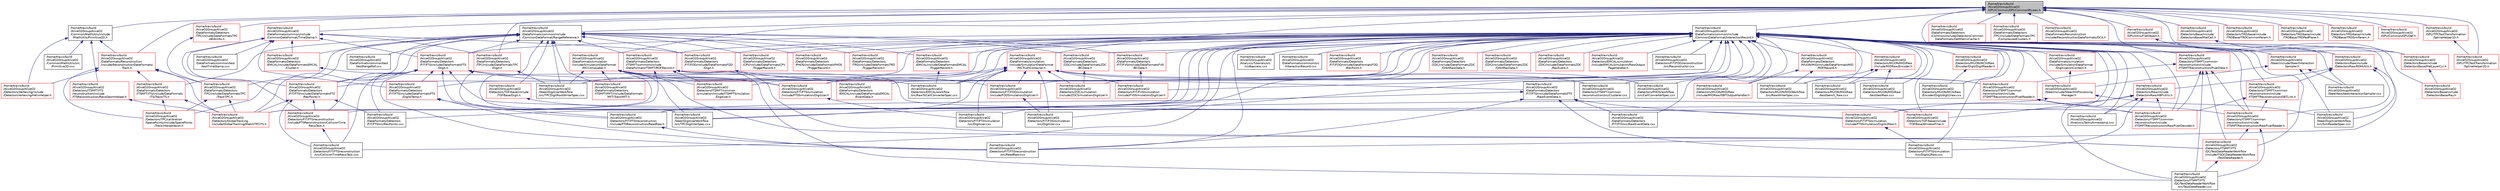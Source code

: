 digraph "/home/travis/build/AliceO2Group/AliceO2/GPU/Common/GPUCommonRtypes.h"
{
 // INTERACTIVE_SVG=YES
  bgcolor="transparent";
  edge [fontname="Helvetica",fontsize="10",labelfontname="Helvetica",labelfontsize="10"];
  node [fontname="Helvetica",fontsize="10",shape=record];
  Node2 [label="/home/travis/build\l/AliceO2Group/AliceO2\l/GPU/Common/GPUCommonRtypes.h",height=0.2,width=0.4,color="black", fillcolor="grey75", style="filled", fontcolor="black"];
  Node2 -> Node3 [dir="back",color="midnightblue",fontsize="10",style="solid",fontname="Helvetica"];
  Node3 [label="/home/travis/build\l/AliceO2Group/AliceO2\l/Common/MathUtils/include\l/MathUtils/Primitive2D.h",height=0.2,width=0.4,color="black",URL="$d8/d77/Primitive2D_8h.html",tooltip="Declarations of 2D primitives: straight line (XY interval) and circle. "];
  Node3 -> Node4 [dir="back",color="midnightblue",fontsize="10",style="solid",fontname="Helvetica"];
  Node4 [label="/home/travis/build\l/AliceO2Group/AliceO2\l/Common/MathUtils/src\l/Primitive2D.cxx",height=0.2,width=0.4,color="black",URL="$d7/d58/Primitive2D_8cxx.html"];
  Node3 -> Node5 [dir="back",color="midnightblue",fontsize="10",style="solid",fontname="Helvetica"];
  Node5 [label="/home/travis/build\l/AliceO2Group/AliceO2\l/DataFormats/Reconstruction\l/include/ReconstructionDataFormats/\lTrack.h",height=0.2,width=0.4,color="red",URL="$d7/d8b/DataFormats_2Reconstruction_2include_2ReconstructionDataFormats_2Track_8h.html"];
  Node5 -> Node14 [dir="back",color="midnightblue",fontsize="10",style="solid",fontname="Helvetica"];
  Node14 [label="/home/travis/build\l/AliceO2Group/AliceO2\l/DataFormats/Detectors\l/ITSMFT/ITS/include/DataFormats\lITS/TrackITS.h",height=0.2,width=0.4,color="red",URL="$d1/d71/TrackITS_8h.html",tooltip="Definition of the ITS track. "];
  Node14 -> Node16 [dir="back",color="midnightblue",fontsize="10",style="solid",fontname="Helvetica"];
  Node16 [label="/home/travis/build\l/AliceO2Group/AliceO2\l/Detectors/GlobalTracking\l/include/GlobalTracking/MatchTPCITS.h",height=0.2,width=0.4,color="red",URL="$d3/dac/MatchTPCITS_8h.html",tooltip="Class to perform TPC ITS matching. "];
  Node14 -> Node38 [dir="back",color="midnightblue",fontsize="10",style="solid",fontname="Helvetica"];
  Node38 [label="/home/travis/build\l/AliceO2Group/AliceO2\l/Detectors/TPC/calibration\l/SpacePoints/include/SpacePoints\l/TrackInterpolation.h",height=0.2,width=0.4,color="red",URL="$d3/d0c/TrackInterpolation_8h.html",tooltip="Definition of the TrackInterpolation class. "];
  Node5 -> Node48 [dir="back",color="midnightblue",fontsize="10",style="solid",fontname="Helvetica"];
  Node48 [label="/home/travis/build\l/AliceO2Group/AliceO2\l/DataFormats/Detectors\l/TPC/include/DataFormatsTPC\l/TrackTPC.h",height=0.2,width=0.4,color="red",URL="$d5/dc9/TrackTPC_8h.html"];
  Node48 -> Node16 [dir="back",color="midnightblue",fontsize="10",style="solid",fontname="Helvetica"];
  Node48 -> Node38 [dir="back",color="midnightblue",fontsize="10",style="solid",fontname="Helvetica"];
  Node5 -> Node16 [dir="back",color="midnightblue",fontsize="10",style="solid",fontname="Helvetica"];
  Node5 -> Node38 [dir="back",color="midnightblue",fontsize="10",style="solid",fontname="Helvetica"];
  Node5 -> Node117 [dir="back",color="midnightblue",fontsize="10",style="solid",fontname="Helvetica"];
  Node117 [label="/home/travis/build\l/AliceO2Group/AliceO2\l/Detectors/Vertexing/include\l/DetectorsVertexing/HelixHelper.h",height=0.2,width=0.4,color="red",URL="$d1/dbb/HelixHelper_8h.html",tooltip="Helper classes for helical tracks manipulations. "];
  Node3 -> Node118 [dir="back",color="midnightblue",fontsize="10",style="solid",fontname="Helvetica"];
  Node118 [label="/home/travis/build\l/AliceO2Group/AliceO2\l/Detectors/ITSMFT/ITS\l/reconstruction/include\l/ITSReconstruction/RecoGeomHelper.h",height=0.2,width=0.4,color="red",URL="$d4/d9f/RecoGeomHelper_8h.html",tooltip="Declarations of the helper class for clusters / roadwidth matching. "];
  Node118 -> Node16 [dir="back",color="midnightblue",fontsize="10",style="solid",fontname="Helvetica"];
  Node3 -> Node117 [dir="back",color="midnightblue",fontsize="10",style="solid",fontname="Helvetica"];
  Node2 -> Node120 [dir="back",color="midnightblue",fontsize="10",style="solid",fontname="Helvetica"];
  Node120 [label="/home/travis/build\l/AliceO2Group/AliceO2\l/DataFormats/common/include\l/CommonDataFormat/InteractionRecord.h",height=0.2,width=0.4,color="black",URL="$d9/d80/InteractionRecord_8h.html"];
  Node120 -> Node121 [dir="back",color="midnightblue",fontsize="10",style="solid",fontname="Helvetica"];
  Node121 [label="/home/travis/build\l/AliceO2Group/AliceO2\l/Analysis/Tasks/timestamp.cxx",height=0.2,width=0.4,color="black",URL="$d7/d26/timestamp_8cxx.html"];
  Node120 -> Node122 [dir="back",color="midnightblue",fontsize="10",style="solid",fontname="Helvetica"];
  Node122 [label="/home/travis/build\l/AliceO2Group/AliceO2\l/Analysis/Tutorials/src\l/ccdbaccess.cxx",height=0.2,width=0.4,color="black",URL="$d4/da6/ccdbaccess_8cxx.html"];
  Node120 -> Node123 [dir="back",color="midnightblue",fontsize="10",style="solid",fontname="Helvetica"];
  Node123 [label="/home/travis/build\l/AliceO2Group/AliceO2\l/DataFormats/common/src\l/InteractionRecord.cxx",height=0.2,width=0.4,color="black",URL="$d3/d7a/InteractionRecord_8cxx.html"];
  Node120 -> Node124 [dir="back",color="midnightblue",fontsize="10",style="solid",fontname="Helvetica"];
  Node124 [label="/home/travis/build\l/AliceO2Group/AliceO2\l/DataFormats/Detectors\l/CPV/include/DataFormatsCPV\l/TriggerRecord.h",height=0.2,width=0.4,color="red",URL="$d6/d7a/CPV_2include_2DataFormatsCPV_2TriggerRecord_8h.html"];
  Node120 -> Node132 [dir="back",color="midnightblue",fontsize="10",style="solid",fontname="Helvetica"];
  Node132 [label="/home/travis/build\l/AliceO2Group/AliceO2\l/DataFormats/Detectors\l/EMCAL/include/DataFormatsEMCAL\l/EventData.h",height=0.2,width=0.4,color="red",URL="$dd/df3/EventData_8h.html"];
  Node120 -> Node138 [dir="back",color="midnightblue",fontsize="10",style="solid",fontname="Helvetica"];
  Node138 [label="/home/travis/build\l/AliceO2Group/AliceO2\l/DataFormats/Detectors\l/EMCAL/include/DataFormatsEMCAL\l/TriggerRecord.h",height=0.2,width=0.4,color="red",URL="$d9/d38/EMCAL_2include_2DataFormatsEMCAL_2TriggerRecord_8h.html"];
  Node138 -> Node153 [dir="back",color="midnightblue",fontsize="10",style="solid",fontname="Helvetica"];
  Node153 [label="/home/travis/build\l/AliceO2Group/AliceO2\l/Detectors/EMCAL/workflow\l/src/RawToCellConverterSpec.cxx",height=0.2,width=0.4,color="black",URL="$dd/d4a/RawToCellConverterSpec_8cxx.html"];
  Node120 -> Node156 [dir="back",color="midnightblue",fontsize="10",style="solid",fontname="Helvetica"];
  Node156 [label="/home/travis/build\l/AliceO2Group/AliceO2\l/DataFormats/Detectors\l/FIT/FDD/include/DataFormatsFDD\l/Digit.h",height=0.2,width=0.4,color="red",URL="$d9/dc4/DataFormats_2Detectors_2FIT_2FDD_2include_2DataFormatsFDD_2Digit_8h.html"];
  Node156 -> Node162 [dir="back",color="midnightblue",fontsize="10",style="solid",fontname="Helvetica"];
  Node162 [label="/home/travis/build\l/AliceO2Group/AliceO2\l/Detectors/FIT/FDD/simulation\l/include/FDDSimulation/Digitizer.h",height=0.2,width=0.4,color="red",URL="$d3/d51/FIT_2FDD_2simulation_2include_2FDDSimulation_2Digitizer_8h.html"];
  Node162 -> Node163 [dir="back",color="midnightblue",fontsize="10",style="solid",fontname="Helvetica"];
  Node163 [label="/home/travis/build\l/AliceO2Group/AliceO2\l/Detectors/FIT/FDD/simulation\l/src/Digitizer.cxx",height=0.2,width=0.4,color="black",URL="$d0/d8c/FIT_2FDD_2simulation_2src_2Digitizer_8cxx.html"];
  Node120 -> Node167 [dir="back",color="midnightblue",fontsize="10",style="solid",fontname="Helvetica"];
  Node167 [label="/home/travis/build\l/AliceO2Group/AliceO2\l/DataFormats/Detectors\l/FIT/FDD/include/DataFormatsFDD\l/RecPoint.h",height=0.2,width=0.4,color="red",URL="$d8/d0c/RecPoint_8h.html",tooltip="Definition of the FDD RecPoint class. "];
  Node120 -> Node171 [dir="back",color="midnightblue",fontsize="10",style="solid",fontname="Helvetica"];
  Node171 [label="/home/travis/build\l/AliceO2Group/AliceO2\l/DataFormats/Detectors\l/FIT/FT0/include/DataFormatsFT0\l/Digit.h",height=0.2,width=0.4,color="red",URL="$d0/d0a/DataFormats_2Detectors_2FIT_2FT0_2include_2DataFormatsFT0_2Digit_8h.html"];
  Node171 -> Node172 [dir="back",color="midnightblue",fontsize="10",style="solid",fontname="Helvetica"];
  Node172 [label="/home/travis/build\l/AliceO2Group/AliceO2\l/DataFormats/Detectors\l/FIT/FT0/include/DataFormatsFT0\l/DigitsTemp.h",height=0.2,width=0.4,color="red",URL="$d5/d65/DigitsTemp_8h.html"];
  Node172 -> Node174 [dir="back",color="midnightblue",fontsize="10",style="solid",fontname="Helvetica"];
  Node174 [label="/home/travis/build\l/AliceO2Group/AliceO2\l/Detectors/FIT/FT0/reconstruction\l/include/FT0Reconstruction/ReadRaw.h",height=0.2,width=0.4,color="black",URL="$dd/d58/ReadRaw_8h.html",tooltip="read raw data and writes digits "];
  Node174 -> Node175 [dir="back",color="midnightblue",fontsize="10",style="solid",fontname="Helvetica"];
  Node175 [label="/home/travis/build\l/AliceO2Group/AliceO2\l/Detectors/FIT/FT0/reconstruction\l/src/ReadRaw.cxx",height=0.2,width=0.4,color="black",URL="$de/d70/ReadRaw_8cxx.html"];
  Node172 -> Node175 [dir="back",color="midnightblue",fontsize="10",style="solid",fontname="Helvetica"];
  Node171 -> Node176 [dir="back",color="midnightblue",fontsize="10",style="solid",fontname="Helvetica"];
  Node176 [label="/home/travis/build\l/AliceO2Group/AliceO2\l/DataFormats/Detectors\l/FIT/FT0/include/DataFormatsFT0\l/RawEventData.h",height=0.2,width=0.4,color="black",URL="$d1/dfe/RawEventData_8h.html"];
  Node176 -> Node177 [dir="back",color="midnightblue",fontsize="10",style="solid",fontname="Helvetica"];
  Node177 [label="/home/travis/build\l/AliceO2Group/AliceO2\l/DataFormats/Detectors\l/FIT/FT0/src/RawEventData.cxx",height=0.2,width=0.4,color="black",URL="$db/d97/RawEventData_8cxx.html"];
  Node176 -> Node174 [dir="back",color="midnightblue",fontsize="10",style="solid",fontname="Helvetica"];
  Node176 -> Node175 [dir="back",color="midnightblue",fontsize="10",style="solid",fontname="Helvetica"];
  Node176 -> Node178 [dir="back",color="midnightblue",fontsize="10",style="solid",fontname="Helvetica"];
  Node178 [label="/home/travis/build\l/AliceO2Group/AliceO2\l/Detectors/FIT/FT0/simulation\l/include/FT0Simulation/Digits2Raw.h",height=0.2,width=0.4,color="red",URL="$d8/dfe/Digits2Raw_8h.html",tooltip="converts digits to raw format "];
  Node178 -> Node180 [dir="back",color="midnightblue",fontsize="10",style="solid",fontname="Helvetica"];
  Node180 [label="/home/travis/build\l/AliceO2Group/AliceO2\l/Detectors/FIT/FT0/simulation\l/src/Digits2Raw.cxx",height=0.2,width=0.4,color="black",URL="$da/de9/Digits2Raw_8cxx.html"];
  Node176 -> Node180 [dir="back",color="midnightblue",fontsize="10",style="solid",fontname="Helvetica"];
  Node171 -> Node181 [dir="back",color="midnightblue",fontsize="10",style="solid",fontname="Helvetica"];
  Node181 [label="/home/travis/build\l/AliceO2Group/AliceO2\l/DataFormats/Detectors\l/FIT/FT0/include/DataFormatsFT0\l/RecPoints.h",height=0.2,width=0.4,color="red",URL="$d4/d57/RecPoints_8h.html",tooltip="Definition of the FIT RecPoints class. "];
  Node181 -> Node182 [dir="back",color="midnightblue",fontsize="10",style="solid",fontname="Helvetica"];
  Node182 [label="/home/travis/build\l/AliceO2Group/AliceO2\l/DataFormats/Detectors\l/FIT/FT0/src/RecPoints.cxx",height=0.2,width=0.4,color="black",URL="$d3/d21/RecPoints_8cxx.html"];
  Node181 -> Node183 [dir="back",color="midnightblue",fontsize="10",style="solid",fontname="Helvetica"];
  Node183 [label="/home/travis/build\l/AliceO2Group/AliceO2\l/Detectors/FIT/FT0/reconstruction\l/include/FT0Reconstruction/CollisionTime\lRecoTask.h",height=0.2,width=0.4,color="red",URL="$d1/d6c/CollisionTimeRecoTask_8h.html",tooltip="Definition of the FDD reconstruction. "];
  Node183 -> Node184 [dir="back",color="midnightblue",fontsize="10",style="solid",fontname="Helvetica"];
  Node184 [label="/home/travis/build\l/AliceO2Group/AliceO2\l/Detectors/FIT/FT0/reconstruction\l/src/CollisionTimeRecoTask.cxx",height=0.2,width=0.4,color="black",URL="$d9/d2f/CollisionTimeRecoTask_8cxx.html",tooltip="Implementation of the FIT reconstruction task. "];
  Node181 -> Node184 [dir="back",color="midnightblue",fontsize="10",style="solid",fontname="Helvetica"];
  Node181 -> Node16 [dir="back",color="midnightblue",fontsize="10",style="solid",fontname="Helvetica"];
  Node171 -> Node182 [dir="back",color="midnightblue",fontsize="10",style="solid",fontname="Helvetica"];
  Node171 -> Node183 [dir="back",color="midnightblue",fontsize="10",style="solid",fontname="Helvetica"];
  Node171 -> Node174 [dir="back",color="midnightblue",fontsize="10",style="solid",fontname="Helvetica"];
  Node171 -> Node184 [dir="back",color="midnightblue",fontsize="10",style="solid",fontname="Helvetica"];
  Node171 -> Node175 [dir="back",color="midnightblue",fontsize="10",style="solid",fontname="Helvetica"];
  Node171 -> Node192 [dir="back",color="midnightblue",fontsize="10",style="solid",fontname="Helvetica"];
  Node192 [label="/home/travis/build\l/AliceO2Group/AliceO2\l/Detectors/FIT/FT0/simulation\l/include/FT0Simulation/Digitizer.h",height=0.2,width=0.4,color="red",URL="$da/d10/FIT_2FT0_2simulation_2include_2FT0Simulation_2Digitizer_8h.html"];
  Node192 -> Node193 [dir="back",color="midnightblue",fontsize="10",style="solid",fontname="Helvetica"];
  Node193 [label="/home/travis/build\l/AliceO2Group/AliceO2\l/Detectors/FIT/FT0/simulation\l/src/Digitizer.cxx",height=0.2,width=0.4,color="black",URL="$de/dd9/FIT_2FT0_2simulation_2src_2Digitizer_8cxx.html"];
  Node171 -> Node178 [dir="back",color="midnightblue",fontsize="10",style="solid",fontname="Helvetica"];
  Node120 -> Node172 [dir="back",color="midnightblue",fontsize="10",style="solid",fontname="Helvetica"];
  Node120 -> Node176 [dir="back",color="midnightblue",fontsize="10",style="solid",fontname="Helvetica"];
  Node120 -> Node181 [dir="back",color="midnightblue",fontsize="10",style="solid",fontname="Helvetica"];
  Node120 -> Node177 [dir="back",color="midnightblue",fontsize="10",style="solid",fontname="Helvetica"];
  Node120 -> Node182 [dir="back",color="midnightblue",fontsize="10",style="solid",fontname="Helvetica"];
  Node120 -> Node199 [dir="back",color="midnightblue",fontsize="10",style="solid",fontname="Helvetica"];
  Node199 [label="/home/travis/build\l/AliceO2Group/AliceO2\l/DataFormats/Detectors\l/FIT/FV0/include/DataFormatsFV0\l/BCData.h",height=0.2,width=0.4,color="red",URL="$d7/d54/FIT_2FV0_2include_2DataFormatsFV0_2BCData_8h.html"];
  Node199 -> Node201 [dir="back",color="midnightblue",fontsize="10",style="solid",fontname="Helvetica"];
  Node201 [label="/home/travis/build\l/AliceO2Group/AliceO2\l/Detectors/FIT/FV0/simulation\l/include/FV0Simulation/Digitizer.h",height=0.2,width=0.4,color="red",URL="$d6/d82/FIT_2FV0_2simulation_2include_2FV0Simulation_2Digitizer_8h.html"];
  Node120 -> Node204 [dir="back",color="midnightblue",fontsize="10",style="solid",fontname="Helvetica"];
  Node204 [label="/home/travis/build\l/AliceO2Group/AliceO2\l/DataFormats/Detectors\l/ITSMFT/common/include\l/DataFormatsITSMFT/ROFRecord.h",height=0.2,width=0.4,color="red",URL="$d0/dc6/ITSMFT_2common_2include_2DataFormatsITSMFT_2ROFRecord_8h.html"];
  Node204 -> Node16 [dir="back",color="midnightblue",fontsize="10",style="solid",fontname="Helvetica"];
  Node204 -> Node230 [dir="back",color="midnightblue",fontsize="10",style="solid",fontname="Helvetica"];
  Node230 [label="/home/travis/build\l/AliceO2Group/AliceO2\l/Detectors/ITSMFT/common\l/reconstruction/include\l/ITSMFTReconstruction/RawPixelDecoder.h",height=0.2,width=0.4,color="red",URL="$d7/d6e/RawPixelDecoder_8h.html",tooltip="Definition of the Alpide pixel reader for raw data processing. "];
  Node204 -> Node234 [dir="back",color="midnightblue",fontsize="10",style="solid",fontname="Helvetica"];
  Node234 [label="/home/travis/build\l/AliceO2Group/AliceO2\l/Detectors/ITSMFT/common\l/simulation/include/ITSMFTSimulation\l/Digitizer.h",height=0.2,width=0.4,color="red",URL="$d7/d9c/ITSMFT_2common_2simulation_2include_2ITSMFTSimulation_2Digitizer_8h.html"];
  Node204 -> Node211 [dir="back",color="midnightblue",fontsize="10",style="solid",fontname="Helvetica"];
  Node211 [label="/home/travis/build\l/AliceO2Group/AliceO2\l/Detectors/ITSMFT/ITS\l/QC/TestDataReaderWorkflow\l/include/ITSQCDataReaderWorkflow\l/TestDataReader.h",height=0.2,width=0.4,color="red",URL="$dd/d69/TestDataReader_8h.html"];
  Node211 -> Node212 [dir="back",color="midnightblue",fontsize="10",style="solid",fontname="Helvetica"];
  Node212 [label="/home/travis/build\l/AliceO2Group/AliceO2\l/Detectors/ITSMFT/ITS\l/QC/TestDataReaderWorkflow\l/src/TestDataReader.cxx",height=0.2,width=0.4,color="black",URL="$d0/dd9/TestDataReader_8cxx.html"];
  Node204 -> Node212 [dir="back",color="midnightblue",fontsize="10",style="solid",fontname="Helvetica"];
  Node120 -> Node256 [dir="back",color="midnightblue",fontsize="10",style="solid",fontname="Helvetica"];
  Node256 [label="/home/travis/build\l/AliceO2Group/AliceO2\l/DataFormats/Detectors\l/MUON/MID/include/DataFormatsMID\l/ROFRecord.h",height=0.2,width=0.4,color="red",URL="$d2/df9/MUON_2MID_2include_2DataFormatsMID_2ROFRecord_8h.html",tooltip="Definition of the MID event record. "];
  Node256 -> Node282 [dir="back",color="midnightblue",fontsize="10",style="solid",fontname="Helvetica"];
  Node282 [label="/home/travis/build\l/AliceO2Group/AliceO2\l/Detectors/MUON/MID/Raw\l/include/MIDRaw/GBTOutputHandler.h",height=0.2,width=0.4,color="red",URL="$d0/d0c/GBTOutputHandler_8h.html",tooltip="MID GBT decoder output handler. "];
  Node256 -> Node289 [dir="back",color="midnightblue",fontsize="10",style="solid",fontname="Helvetica"];
  Node289 [label="/home/travis/build\l/AliceO2Group/AliceO2\l/Detectors/MUON/MID/Workflow\l/src/RawWriterSpec.cxx",height=0.2,width=0.4,color="black",URL="$db/dd6/RawWriterSpec_8cxx.html",tooltip="Digits to raw converter spec for MID. "];
  Node120 -> Node305 [dir="back",color="midnightblue",fontsize="10",style="solid",fontname="Helvetica"];
  Node305 [label="/home/travis/build\l/AliceO2Group/AliceO2\l/DataFormats/Detectors\l/PHOS/include/DataFormatsPHOS\l/TriggerRecord.h",height=0.2,width=0.4,color="red",URL="$d2/df1/PHOS_2include_2DataFormatsPHOS_2TriggerRecord_8h.html"];
  Node120 -> Node315 [dir="back",color="midnightblue",fontsize="10",style="solid",fontname="Helvetica"];
  Node315 [label="/home/travis/build\l/AliceO2Group/AliceO2\l/DataFormats/Detectors\l/TRD/include/DataFormatsTRD\l/TriggerRecord.h",height=0.2,width=0.4,color="red",URL="$d9/dbe/TRD_2include_2DataFormatsTRD_2TriggerRecord_8h.html"];
  Node120 -> Node323 [dir="back",color="midnightblue",fontsize="10",style="solid",fontname="Helvetica"];
  Node323 [label="/home/travis/build\l/AliceO2Group/AliceO2\l/DataFormats/Detectors\l/ZDC/include/DataFormatsZDC\l/BCData.h",height=0.2,width=0.4,color="red",URL="$dd/d40/ZDC_2include_2DataFormatsZDC_2BCData_8h.html"];
  Node323 -> Node325 [dir="back",color="midnightblue",fontsize="10",style="solid",fontname="Helvetica"];
  Node325 [label="/home/travis/build\l/AliceO2Group/AliceO2\l/Detectors/ZDC/simulation\l/include/ZDCSimulation/Digitizer.h",height=0.2,width=0.4,color="red",URL="$db/de7/ZDC_2simulation_2include_2ZDCSimulation_2Digitizer_8h.html"];
  Node120 -> Node328 [dir="back",color="midnightblue",fontsize="10",style="solid",fontname="Helvetica"];
  Node328 [label="/home/travis/build\l/AliceO2Group/AliceO2\l/DataFormats/Detectors\l/ZDC/include/DataFormatsZDC\l/OrbitRawData.h",height=0.2,width=0.4,color="red",URL="$de/d87/OrbitRawData_8h.html",tooltip="Class to describe ZDC scalers and pedestals per orbit, received from the FE. "];
  Node120 -> Node330 [dir="back",color="midnightblue",fontsize="10",style="solid",fontname="Helvetica"];
  Node330 [label="/home/travis/build\l/AliceO2Group/AliceO2\l/DataFormats/Detectors\l/ZDC/include/DataFormatsZDC\l/OrbitRecData.h",height=0.2,width=0.4,color="red",URL="$df/dd9/OrbitRecData_8h.html",tooltip="Class to describe ZDC scalers reconstructed from the channels data. "];
  Node120 -> Node332 [dir="back",color="midnightblue",fontsize="10",style="solid",fontname="Helvetica"];
  Node332 [label="/home/travis/build\l/AliceO2Group/AliceO2\l/DataFormats/Detectors\l/ZDC/include/DataFormatsZDC\l/RecEvent.h",height=0.2,width=0.4,color="red",URL="$d0/dad/RecEvent_8h.html",tooltip="Class to describe reconstructed ZDC event (single BC with signal in one of detectors) ..."];
  Node120 -> Node334 [dir="back",color="midnightblue",fontsize="10",style="solid",fontname="Helvetica"];
  Node334 [label="/home/travis/build\l/AliceO2Group/AliceO2\l/DataFormats/simulation\l/include/SimulationDataFormat\l/DigitizationContext.h",height=0.2,width=0.4,color="red",URL="$d1/def/DigitizationContext_8h.html"];
  Node334 -> Node336 [dir="back",color="midnightblue",fontsize="10",style="solid",fontname="Helvetica"];
  Node336 [label="/home/travis/build\l/AliceO2Group/AliceO2\l/Steer/include/Steer/HitProcessing\lManager.h",height=0.2,width=0.4,color="red",URL="$dd/d40/HitProcessingManager_8h.html"];
  Node336 -> Node337 [dir="back",color="midnightblue",fontsize="10",style="solid",fontname="Helvetica"];
  Node337 [label="/home/travis/build\l/AliceO2Group/AliceO2\l/Steer/DigitizerWorkflow\l/src/SimReaderSpec.cxx",height=0.2,width=0.4,color="black",URL="$d3/d13/SimReaderSpec_8cxx.html"];
  Node336 -> Node100 [dir="back",color="midnightblue",fontsize="10",style="solid",fontname="Helvetica"];
  Node100 [label="/home/travis/build\l/AliceO2Group/AliceO2\l/Steer/DigitizerWorkflow\l/src/TPCDigitizerSpec.cxx",height=0.2,width=0.4,color="black",URL="$d2/d0b/TPCDigitizerSpec_8cxx.html"];
  Node120 -> Node342 [dir="back",color="midnightblue",fontsize="10",style="solid",fontname="Helvetica"];
  Node342 [label="/home/travis/build\l/AliceO2Group/AliceO2\l/Detectors/EMCAL/simulation\l/include/EMCALSimulation/RawOutput\lPageHandler.h",height=0.2,width=0.4,color="red",URL="$d9/d87/RawOutputPageHandler_8h.html"];
  Node120 -> Node153 [dir="back",color="midnightblue",fontsize="10",style="solid",fontname="Helvetica"];
  Node120 -> Node158 [dir="back",color="midnightblue",fontsize="10",style="solid",fontname="Helvetica"];
  Node158 [label="/home/travis/build\l/AliceO2Group/AliceO2\l/Detectors/FIT/FDD/reconstruction\l/src/Reconstructor.cxx",height=0.2,width=0.4,color="black",URL="$d8/d07/Reconstructor_8cxx.html",tooltip="Implementation of the FDD reconstruction. "];
  Node120 -> Node162 [dir="back",color="midnightblue",fontsize="10",style="solid",fontname="Helvetica"];
  Node120 -> Node163 [dir="back",color="midnightblue",fontsize="10",style="solid",fontname="Helvetica"];
  Node120 -> Node183 [dir="back",color="midnightblue",fontsize="10",style="solid",fontname="Helvetica"];
  Node120 -> Node174 [dir="back",color="midnightblue",fontsize="10",style="solid",fontname="Helvetica"];
  Node120 -> Node184 [dir="back",color="midnightblue",fontsize="10",style="solid",fontname="Helvetica"];
  Node120 -> Node175 [dir="back",color="midnightblue",fontsize="10",style="solid",fontname="Helvetica"];
  Node120 -> Node192 [dir="back",color="midnightblue",fontsize="10",style="solid",fontname="Helvetica"];
  Node120 -> Node178 [dir="back",color="midnightblue",fontsize="10",style="solid",fontname="Helvetica"];
  Node120 -> Node193 [dir="back",color="midnightblue",fontsize="10",style="solid",fontname="Helvetica"];
  Node120 -> Node180 [dir="back",color="midnightblue",fontsize="10",style="solid",fontname="Helvetica"];
  Node120 -> Node201 [dir="back",color="midnightblue",fontsize="10",style="solid",fontname="Helvetica"];
  Node120 -> Node16 [dir="back",color="midnightblue",fontsize="10",style="solid",fontname="Helvetica"];
  Node120 -> Node344 [dir="back",color="midnightblue",fontsize="10",style="solid",fontname="Helvetica"];
  Node344 [label="/home/travis/build\l/AliceO2Group/AliceO2\l/Detectors/ITSMFT/common\l/reconstruction/include\l/ITSMFTReconstruction/GBTLink.h",height=0.2,width=0.4,color="red",URL="$d0/dd1/GBTLink_8h.html",tooltip="Declarations of helper classes for the ITS/MFT raw data decoding. "];
  Node344 -> Node230 [dir="back",color="midnightblue",fontsize="10",style="solid",fontname="Helvetica"];
  Node344 -> Node345 [dir="back",color="midnightblue",fontsize="10",style="solid",fontname="Helvetica"];
  Node345 [label="/home/travis/build\l/AliceO2Group/AliceO2\l/Detectors/ITSMFT/common\l/reconstruction/include\l/ITSMFTReconstruction/RawPixelReader.h",height=0.2,width=0.4,color="red",URL="$dd/db8/RawPixelReader_8h.html",tooltip="Definition of the Alpide pixel reader for raw data processing. "];
  Node345 -> Node211 [dir="back",color="midnightblue",fontsize="10",style="solid",fontname="Helvetica"];
  Node345 -> Node212 [dir="back",color="midnightblue",fontsize="10",style="solid",fontname="Helvetica"];
  Node120 -> Node350 [dir="back",color="midnightblue",fontsize="10",style="solid",fontname="Helvetica"];
  Node350 [label="/home/travis/build\l/AliceO2Group/AliceO2\l/Detectors/ITSMFT/common\l/reconstruction/include\l/ITSMFTReconstruction/PixelData.h",height=0.2,width=0.4,color="red",URL="$da/d8d/PixelData_8h.html",tooltip="Transient data classes for single pixel and set of pixels from current chip. "];
  Node350 -> Node354 [dir="back",color="midnightblue",fontsize="10",style="solid",fontname="Helvetica"];
  Node354 [label="/home/travis/build\l/AliceO2Group/AliceO2\l/Detectors/ITSMFT/common\l/reconstruction/include\l/ITSMFTReconstruction/PixelReader.h",height=0.2,width=0.4,color="red",URL="$df/d2e/PixelReader_8h.html",tooltip="Abstract class for Alpide data reader class. "];
  Node354 -> Node230 [dir="back",color="midnightblue",fontsize="10",style="solid",fontname="Helvetica"];
  Node354 -> Node345 [dir="back",color="midnightblue",fontsize="10",style="solid",fontname="Helvetica"];
  Node350 -> Node230 [dir="back",color="midnightblue",fontsize="10",style="solid",fontname="Helvetica"];
  Node350 -> Node345 [dir="back",color="midnightblue",fontsize="10",style="solid",fontname="Helvetica"];
  Node350 -> Node211 [dir="back",color="midnightblue",fontsize="10",style="solid",fontname="Helvetica"];
  Node350 -> Node212 [dir="back",color="midnightblue",fontsize="10",style="solid",fontname="Helvetica"];
  Node120 -> Node354 [dir="back",color="midnightblue",fontsize="10",style="solid",fontname="Helvetica"];
  Node120 -> Node230 [dir="back",color="midnightblue",fontsize="10",style="solid",fontname="Helvetica"];
  Node120 -> Node345 [dir="back",color="midnightblue",fontsize="10",style="solid",fontname="Helvetica"];
  Node120 -> Node209 [dir="back",color="midnightblue",fontsize="10",style="solid",fontname="Helvetica"];
  Node209 [label="/home/travis/build\l/AliceO2Group/AliceO2\l/Detectors/ITSMFT/common\l/reconstruction/src/Clusterer.cxx",height=0.2,width=0.4,color="black",URL="$de/d69/ITSMFT_2common_2reconstruction_2src_2Clusterer_8cxx.html"];
  Node120 -> Node234 [dir="back",color="midnightblue",fontsize="10",style="solid",fontname="Helvetica"];
  Node120 -> Node211 [dir="back",color="midnightblue",fontsize="10",style="solid",fontname="Helvetica"];
  Node120 -> Node212 [dir="back",color="midnightblue",fontsize="10",style="solid",fontname="Helvetica"];
  Node120 -> Node356 [dir="back",color="midnightblue",fontsize="10",style="solid",fontname="Helvetica"];
  Node356 [label="/home/travis/build\l/AliceO2Group/AliceO2\l/Detectors/MUON/MCH/Raw\l/Encoder/Digit/DigitReader.h",height=0.2,width=0.4,color="red",URL="$d3/d01/MUON_2MCH_2Raw_2Encoder_2Digit_2DigitReader_8h.html"];
  Node356 -> Node358 [dir="back",color="midnightblue",fontsize="10",style="solid",fontname="Helvetica"];
  Node358 [label="/home/travis/build\l/AliceO2Group/AliceO2\l/Detectors/MUON/MCH/Raw\l/Encoder/Digit/digit2raw.cxx",height=0.2,width=0.4,color="black",URL="$dd/dd2/digit2raw_8cxx.html"];
  Node120 -> Node358 [dir="back",color="midnightblue",fontsize="10",style="solid",fontname="Helvetica"];
  Node120 -> Node287 [dir="back",color="midnightblue",fontsize="10",style="solid",fontname="Helvetica"];
  Node287 [label="/home/travis/build\l/AliceO2Group/AliceO2\l/Detectors/MUON/MID/Raw\l/include/MIDRaw/Encoder.h",height=0.2,width=0.4,color="red",URL="$d1/dcf/Detectors_2MUON_2MID_2Raw_2include_2MIDRaw_2Encoder_8h.html",tooltip="MID raw data encoder. "];
  Node287 -> Node278 [dir="back",color="midnightblue",fontsize="10",style="solid",fontname="Helvetica"];
  Node278 [label="/home/travis/build\l/AliceO2Group/AliceO2\l/Detectors/MUON/MID/Raw\l/test/bench_Raw.cxx",height=0.2,width=0.4,color="black",URL="$d5/d52/bench__Raw_8cxx.html",tooltip="Benchmark MID raw data decoder. "];
  Node287 -> Node274 [dir="back",color="midnightblue",fontsize="10",style="solid",fontname="Helvetica"];
  Node274 [label="/home/travis/build\l/AliceO2Group/AliceO2\l/Detectors/MUON/MID/Raw\l/test/testRaw.cxx",height=0.2,width=0.4,color="black",URL="$d8/d4c/testRaw_8cxx.html",tooltip="Test MID raw data decoder. "];
  Node287 -> Node289 [dir="back",color="midnightblue",fontsize="10",style="solid",fontname="Helvetica"];
  Node120 -> Node282 [dir="back",color="midnightblue",fontsize="10",style="solid",fontname="Helvetica"];
  Node120 -> Node278 [dir="back",color="midnightblue",fontsize="10",style="solid",fontname="Helvetica"];
  Node120 -> Node274 [dir="back",color="midnightblue",fontsize="10",style="solid",fontname="Helvetica"];
  Node120 -> Node289 [dir="back",color="midnightblue",fontsize="10",style="solid",fontname="Helvetica"];
  Node120 -> Node313 [dir="back",color="midnightblue",fontsize="10",style="solid",fontname="Helvetica"];
  Node313 [label="/home/travis/build\l/AliceO2Group/AliceO2\l/Detectors/PHOS/workflow\l/src/CellConverterSpec.cxx",height=0.2,width=0.4,color="black",URL="$d1/d69/PHOS_2workflow_2src_2CellConverterSpec_8cxx.html"];
  Node120 -> Node360 [dir="back",color="midnightblue",fontsize="10",style="solid",fontname="Helvetica"];
  Node360 [label="/home/travis/build\l/AliceO2Group/AliceO2\l/Detectors/Raw/include\l/DetectorsRaw/HBFUtils.h",height=0.2,width=0.4,color="red",URL="$d1/dec/HBFUtils_8h.html"];
  Node360 -> Node121 [dir="back",color="midnightblue",fontsize="10",style="solid",fontname="Helvetica"];
  Node360 -> Node178 [dir="back",color="midnightblue",fontsize="10",style="solid",fontname="Helvetica"];
  Node360 -> Node180 [dir="back",color="midnightblue",fontsize="10",style="solid",fontname="Helvetica"];
  Node360 -> Node230 [dir="back",color="midnightblue",fontsize="10",style="solid",fontname="Helvetica"];
  Node360 -> Node379 [dir="back",color="midnightblue",fontsize="10",style="solid",fontname="Helvetica"];
  Node379 [label="/home/travis/build\l/AliceO2Group/AliceO2\l/Detectors/TOF/base/include\l/TOFBase/WindowFiller.h",height=0.2,width=0.4,color="red",URL="$d0/de5/WindowFiller_8h.html"];
  Node120 -> Node426 [dir="back",color="midnightblue",fontsize="10",style="solid",fontname="Helvetica"];
  Node426 [label="/home/travis/build\l/AliceO2Group/AliceO2\l/Detectors/Raw/include\l/DetectorsRaw/RDHUtils.h",height=0.2,width=0.4,color="red",URL="$d6/dec/Raw_2include_2DetectorsRaw_2RDHUtils_8h.html"];
  Node426 -> Node175 [dir="back",color="midnightblue",fontsize="10",style="solid",fontname="Helvetica"];
  Node426 -> Node344 [dir="back",color="midnightblue",fontsize="10",style="solid",fontname="Helvetica"];
  Node426 -> Node345 [dir="back",color="midnightblue",fontsize="10",style="solid",fontname="Helvetica"];
  Node426 -> Node360 [dir="back",color="midnightblue",fontsize="10",style="solid",fontname="Helvetica"];
  Node120 -> Node379 [dir="back",color="midnightblue",fontsize="10",style="solid",fontname="Helvetica"];
  Node120 -> Node325 [dir="back",color="midnightblue",fontsize="10",style="solid",fontname="Helvetica"];
  Node120 -> Node337 [dir="back",color="midnightblue",fontsize="10",style="solid",fontname="Helvetica"];
  Node120 -> Node336 [dir="back",color="midnightblue",fontsize="10",style="solid",fontname="Helvetica"];
  Node120 -> Node470 [dir="back",color="midnightblue",fontsize="10",style="solid",fontname="Helvetica"];
  Node470 [label="/home/travis/build\l/AliceO2Group/AliceO2\l/Steer/include/Steer/Interaction\lSampler.h",height=0.2,width=0.4,color="red",URL="$df/dff/InteractionSampler_8h.html"];
  Node470 -> Node337 [dir="back",color="midnightblue",fontsize="10",style="solid",fontname="Helvetica"];
  Node470 -> Node336 [dir="back",color="midnightblue",fontsize="10",style="solid",fontname="Helvetica"];
  Node470 -> Node472 [dir="back",color="midnightblue",fontsize="10",style="solid",fontname="Helvetica"];
  Node472 [label="/home/travis/build\l/AliceO2Group/AliceO2\l/Steer/test/testInteractionSampler.cxx",height=0.2,width=0.4,color="black",URL="$d6/d9e/testInteractionSampler_8cxx.html"];
  Node120 -> Node472 [dir="back",color="midnightblue",fontsize="10",style="solid",fontname="Helvetica"];
  Node2 -> Node473 [dir="back",color="midnightblue",fontsize="10",style="solid",fontname="Helvetica"];
  Node473 [label="/home/travis/build\l/AliceO2Group/AliceO2\l/DataFormats/common/include\l/CommonDataFormat/RangeReference.h",height=0.2,width=0.4,color="black",URL="$de/d64/RangeReference_8h.html",tooltip="Class to refer to the 1st entry and N elements of some group in the continuous container. "];
  Node473 -> Node474 [dir="back",color="midnightblue",fontsize="10",style="solid",fontname="Helvetica"];
  Node474 [label="/home/travis/build\l/AliceO2Group/AliceO2\l/DataFormats/common/test\l/testRangeRef.cxx",height=0.2,width=0.4,color="black",URL="$d9/dee/testRangeRef_8cxx.html"];
  Node473 -> Node124 [dir="back",color="midnightblue",fontsize="10",style="solid",fontname="Helvetica"];
  Node473 -> Node475 [dir="back",color="midnightblue",fontsize="10",style="solid",fontname="Helvetica"];
  Node475 [label="/home/travis/build\l/AliceO2Group/AliceO2\l/DataFormats/Detectors\l/EMCAL/include/DataFormatsEMCAL\l/Cluster.h",height=0.2,width=0.4,color="red",URL="$dc/d27/DataFormats_2Detectors_2EMCAL_2include_2DataFormatsEMCAL_2Cluster_8h.html"];
  Node475 -> Node132 [dir="back",color="midnightblue",fontsize="10",style="solid",fontname="Helvetica"];
  Node473 -> Node138 [dir="back",color="midnightblue",fontsize="10",style="solid",fontname="Helvetica"];
  Node473 -> Node156 [dir="back",color="midnightblue",fontsize="10",style="solid",fontname="Helvetica"];
  Node473 -> Node171 [dir="back",color="midnightblue",fontsize="10",style="solid",fontname="Helvetica"];
  Node473 -> Node181 [dir="back",color="midnightblue",fontsize="10",style="solid",fontname="Helvetica"];
  Node473 -> Node199 [dir="back",color="midnightblue",fontsize="10",style="solid",fontname="Helvetica"];
  Node473 -> Node204 [dir="back",color="midnightblue",fontsize="10",style="solid",fontname="Helvetica"];
  Node473 -> Node14 [dir="back",color="midnightblue",fontsize="10",style="solid",fontname="Helvetica"];
  Node473 -> Node481 [dir="back",color="midnightblue",fontsize="10",style="solid",fontname="Helvetica"];
  Node481 [label="/home/travis/build\l/AliceO2Group/AliceO2\l/DataFormats/Detectors\l/ITSMFT/MFT/include/DataFormats\lMFT/TrackMFT.h",height=0.2,width=0.4,color="red",URL="$db/dd0/TrackMFT_8h.html"];
  Node473 -> Node305 [dir="back",color="midnightblue",fontsize="10",style="solid",fontname="Helvetica"];
  Node473 -> Node48 [dir="back",color="midnightblue",fontsize="10",style="solid",fontname="Helvetica"];
  Node473 -> Node315 [dir="back",color="midnightblue",fontsize="10",style="solid",fontname="Helvetica"];
  Node473 -> Node323 [dir="back",color="midnightblue",fontsize="10",style="solid",fontname="Helvetica"];
  Node473 -> Node16 [dir="back",color="midnightblue",fontsize="10",style="solid",fontname="Helvetica"];
  Node473 -> Node377 [dir="back",color="midnightblue",fontsize="10",style="solid",fontname="Helvetica"];
  Node377 [label="/home/travis/build\l/AliceO2Group/AliceO2\l/Detectors/TOF/base/include\l/TOFBase/Digit.h",height=0.2,width=0.4,color="red",URL="$d1/d90/Detectors_2TOF_2base_2include_2TOFBase_2Digit_8h.html"];
  Node377 -> Node379 [dir="back",color="midnightblue",fontsize="10",style="solid",fontname="Helvetica"];
  Node473 -> Node38 [dir="back",color="midnightblue",fontsize="10",style="solid",fontname="Helvetica"];
  Node473 -> Node100 [dir="back",color="midnightblue",fontsize="10",style="solid",fontname="Helvetica"];
  Node473 -> Node488 [dir="back",color="midnightblue",fontsize="10",style="solid",fontname="Helvetica"];
  Node488 [label="/home/travis/build\l/AliceO2Group/AliceO2\l/Steer/DigitizerWorkflow\l/src/TPCDigitRootWriterSpec.cxx",height=0.2,width=0.4,color="black",URL="$d8/dd2/TPCDigitRootWriterSpec_8cxx.html"];
  Node2 -> Node489 [dir="back",color="midnightblue",fontsize="10",style="solid",fontname="Helvetica"];
  Node489 [label="/home/travis/build\l/AliceO2Group/AliceO2\l/DataFormats/common/include\l/CommonDataFormat/TimeStamp.h",height=0.2,width=0.4,color="red",URL="$df/d5d/common_2include_2CommonDataFormat_2TimeStamp_8h.html"];
  Node489 -> Node490 [dir="back",color="midnightblue",fontsize="10",style="solid",fontname="Helvetica"];
  Node490 [label="/home/travis/build\l/AliceO2Group/AliceO2\l/DataFormats/common/test\l/testTimeStamp.cxx",height=0.2,width=0.4,color="black",URL="$db/d8c/common_2test_2testTimeStamp_8cxx.html"];
  Node489 -> Node475 [dir="back",color="midnightblue",fontsize="10",style="solid",fontname="Helvetica"];
  Node489 -> Node156 [dir="back",color="midnightblue",fontsize="10",style="solid",fontname="Helvetica"];
  Node489 -> Node171 [dir="back",color="midnightblue",fontsize="10",style="solid",fontname="Helvetica"];
  Node489 -> Node172 [dir="back",color="midnightblue",fontsize="10",style="solid",fontname="Helvetica"];
  Node489 -> Node181 [dir="back",color="midnightblue",fontsize="10",style="solid",fontname="Helvetica"];
  Node489 -> Node517 [dir="back",color="midnightblue",fontsize="10",style="solid",fontname="Helvetica"];
  Node517 [label="/home/travis/build\l/AliceO2Group/AliceO2\l/DataFormats/Detectors\l/TPC/include/DataFormatsTPC\l/Digit.h",height=0.2,width=0.4,color="red",URL="$d3/d7d/DataFormats_2Detectors_2TPC_2include_2DataFormatsTPC_2Digit_8h.html"];
  Node517 -> Node100 [dir="back",color="midnightblue",fontsize="10",style="solid",fontname="Helvetica"];
  Node517 -> Node488 [dir="back",color="midnightblue",fontsize="10",style="solid",fontname="Helvetica"];
  Node489 -> Node183 [dir="back",color="midnightblue",fontsize="10",style="solid",fontname="Helvetica"];
  Node2 -> Node563 [dir="back",color="midnightblue",fontsize="10",style="solid",fontname="Helvetica"];
  Node563 [label="/home/travis/build\l/AliceO2Group/AliceO2\l/DataFormats/Detectors\l/Common/include/DetectorsCommon\lDataFormats/DetMatrixCache.h",height=0.2,width=0.4,color="red",URL="$d4/d20/DetMatrixCache_8h.html"];
  Node2 -> Node632 [dir="back",color="midnightblue",fontsize="10",style="solid",fontname="Helvetica"];
  Node632 [label="/home/travis/build\l/AliceO2Group/AliceO2\l/DataFormats/Detectors\l/TPC/include/DataFormatsTPC\l/CompressedClusters.h",height=0.2,width=0.4,color="red",URL="$d2/d7d/CompressedClusters_8h.html",tooltip="Container to store compressed TPC cluster data. "];
  Node2 -> Node644 [dir="back",color="midnightblue",fontsize="10",style="solid",fontname="Helvetica"];
  Node644 [label="/home/travis/build\l/AliceO2Group/AliceO2\l/DataFormats/Detectors\l/TPC/include/DataFormatsTPC\l/dEdxInfo.h",height=0.2,width=0.4,color="red",URL="$d5/da8/dEdxInfo_8h.html"];
  Node644 -> Node48 [dir="back",color="midnightblue",fontsize="10",style="solid",fontname="Helvetica"];
  Node2 -> Node517 [dir="back",color="midnightblue",fontsize="10",style="solid",fontname="Helvetica"];
  Node2 -> Node645 [dir="back",color="midnightblue",fontsize="10",style="solid",fontname="Helvetica"];
  Node645 [label="/home/travis/build\l/AliceO2Group/AliceO2\l/DataFormats/Reconstruction\l/include/ReconstructionDataFormats/DCA.h",height=0.2,width=0.4,color="red",URL="$d7/d99/DCA_8h.html"];
  Node2 -> Node5 [dir="back",color="midnightblue",fontsize="10",style="solid",fontname="Helvetica"];
  Node2 -> Node647 [dir="back",color="midnightblue",fontsize="10",style="solid",fontname="Helvetica"];
  Node647 [label="/home/travis/build\l/AliceO2Group/AliceO2\l/DataFormats/simulation\l/include/SimulationDataFormat\l/MCCompLabel.h",height=0.2,width=0.4,color="red",URL="$d7/dcd/MCCompLabel_8h.html"];
  Node647 -> Node481 [dir="back",color="midnightblue",fontsize="10",style="solid",fontname="Helvetica"];
  Node647 -> Node153 [dir="back",color="midnightblue",fontsize="10",style="solid",fontname="Helvetica"];
  Node647 -> Node192 [dir="back",color="midnightblue",fontsize="10",style="solid",fontname="Helvetica"];
  Node647 -> Node16 [dir="back",color="midnightblue",fontsize="10",style="solid",fontname="Helvetica"];
  Node647 -> Node354 [dir="back",color="midnightblue",fontsize="10",style="solid",fontname="Helvetica"];
  Node647 -> Node234 [dir="back",color="midnightblue",fontsize="10",style="solid",fontname="Helvetica"];
  Node647 -> Node211 [dir="back",color="midnightblue",fontsize="10",style="solid",fontname="Helvetica"];
  Node647 -> Node100 [dir="back",color="midnightblue",fontsize="10",style="solid",fontname="Helvetica"];
  Node647 -> Node488 [dir="back",color="midnightblue",fontsize="10",style="solid",fontname="Helvetica"];
  Node2 -> Node704 [dir="back",color="midnightblue",fontsize="10",style="solid",fontname="Helvetica"];
  Node704 [label="/home/travis/build\l/AliceO2Group/AliceO2\l/DataFormats/simulation\l/include/SimulationDataFormat\l/MCTruthContainer.h",height=0.2,width=0.4,color="red",URL="$db/d14/MCTruthContainer_8h.html",tooltip="Definition of a container to keep Monte Carlo truth external to simulation objects. "];
  Node704 -> Node153 [dir="back",color="midnightblue",fontsize="10",style="solid",fontname="Helvetica"];
  Node704 -> Node162 [dir="back",color="midnightblue",fontsize="10",style="solid",fontname="Helvetica"];
  Node704 -> Node163 [dir="back",color="midnightblue",fontsize="10",style="solid",fontname="Helvetica"];
  Node704 -> Node192 [dir="back",color="midnightblue",fontsize="10",style="solid",fontname="Helvetica"];
  Node704 -> Node193 [dir="back",color="midnightblue",fontsize="10",style="solid",fontname="Helvetica"];
  Node704 -> Node201 [dir="back",color="midnightblue",fontsize="10",style="solid",fontname="Helvetica"];
  Node704 -> Node354 [dir="back",color="midnightblue",fontsize="10",style="solid",fontname="Helvetica"];
  Node704 -> Node209 [dir="back",color="midnightblue",fontsize="10",style="solid",fontname="Helvetica"];
  Node704 -> Node313 [dir="back",color="midnightblue",fontsize="10",style="solid",fontname="Helvetica"];
  Node704 -> Node325 [dir="back",color="midnightblue",fontsize="10",style="solid",fontname="Helvetica"];
  Node704 -> Node100 [dir="back",color="midnightblue",fontsize="10",style="solid",fontname="Helvetica"];
  Node704 -> Node488 [dir="back",color="midnightblue",fontsize="10",style="solid",fontname="Helvetica"];
  Node2 -> Node734 [dir="back",color="midnightblue",fontsize="10",style="solid",fontname="Helvetica"];
  Node734 [label="/home/travis/build\l/AliceO2Group/AliceO2\l/Detectors/Base/include\l/DetectorsBase/MatCell.h",height=0.2,width=0.4,color="red",URL="$db/dba/MatCell_8h.html",tooltip="Declarations for material properties of the cell (voxel) "];
  Node734 -> Node750 [dir="back",color="midnightblue",fontsize="10",style="solid",fontname="Helvetica"];
  Node750 [label="/home/travis/build\l/AliceO2Group/AliceO2\l/Detectors/Base/include\l/DetectorsBase/MatLayerCyl.h",height=0.2,width=0.4,color="red",URL="$da/df3/MatLayerCyl_8h.html",tooltip="Declarations for single cylindrical material layer class. "];
  Node750 -> Node753 [dir="back",color="midnightblue",fontsize="10",style="solid",fontname="Helvetica"];
  Node753 [label="/home/travis/build\l/AliceO2Group/AliceO2\l/Detectors/Base/include\l/DetectorsBase/Ray.h",height=0.2,width=0.4,color="red",URL="$d4/d1b/Ray_8h.html"];
  Node2 -> Node750 [dir="back",color="midnightblue",fontsize="10",style="solid",fontname="Helvetica"];
  Node2 -> Node753 [dir="back",color="midnightblue",fontsize="10",style="solid",fontname="Helvetica"];
  Node2 -> Node426 [dir="back",color="midnightblue",fontsize="10",style="solid",fontname="Helvetica"];
  Node2 -> Node755 [dir="back",color="midnightblue",fontsize="10",style="solid",fontname="Helvetica"];
  Node755 [label="/home/travis/build\l/AliceO2Group/AliceO2\l/Detectors/TRD/base/include\l/TRDBase/TRDCommonParam.h",height=0.2,width=0.4,color="red",URL="$da/d32/TRDCommonParam_8h.html"];
  Node2 -> Node764 [dir="back",color="midnightblue",fontsize="10",style="solid",fontname="Helvetica"];
  Node764 [label="/home/travis/build\l/AliceO2Group/AliceO2\l/Detectors/TRD/base/include\l/TRDBase/TRDPadPlane.h",height=0.2,width=0.4,color="red",URL="$de/df3/TRDPadPlane_8h.html"];
  Node2 -> Node766 [dir="back",color="midnightblue",fontsize="10",style="solid",fontname="Helvetica"];
  Node766 [label="/home/travis/build\l/AliceO2Group/AliceO2\l/Detectors/TRD/base/include\l/TRDBase/TRDSimParam.h",height=0.2,width=0.4,color="red",URL="$d9/df4/TRDSimParam_8h.html"];
  Node2 -> Node769 [dir="back",color="midnightblue",fontsize="10",style="solid",fontname="Helvetica"];
  Node769 [label="/home/travis/build\l/AliceO2Group/AliceO2\l/GPU/Common/GPUDef.h",height=0.2,width=0.4,color="red",URL="$d2/d6d/GPUDef_8h.html"];
  Node2 -> Node947 [dir="back",color="midnightblue",fontsize="10",style="solid",fontname="Helvetica"];
  Node947 [label="/home/travis/build\l/AliceO2Group/AliceO2\l/GPU/Utils/FlatObject.h",height=0.2,width=0.4,color="red",URL="$db/dff/FlatObject_8h.html",tooltip="Definition of FlatObject class. "];
  Node947 -> Node750 [dir="back",color="midnightblue",fontsize="10",style="solid",fontname="Helvetica"];
  Node2 -> Node960 [dir="back",color="midnightblue",fontsize="10",style="solid",fontname="Helvetica"];
  Node960 [label="/home/travis/build\l/AliceO2Group/AliceO2\l/GPU/TPCFastTransformation\l/SplineHelper1D.h",height=0.2,width=0.4,color="red",URL="$d2/da7/SplineHelper1D_8h.html",tooltip="Definition of SplineHelper1D class. "];
  Node960 -> Node961 [dir="back",color="midnightblue",fontsize="10",style="solid",fontname="Helvetica"];
  Node961 [label="/home/travis/build\l/AliceO2Group/AliceO2\l/GPU/TPCFastTransformation\l/SplineHelper2D.h",height=0.2,width=0.4,color="red",URL="$d0/d1e/SplineHelper2D_8h.html",tooltip="Definition of SplineHelper2D class. "];
  Node2 -> Node961 [dir="back",color="midnightblue",fontsize="10",style="solid",fontname="Helvetica"];
}
